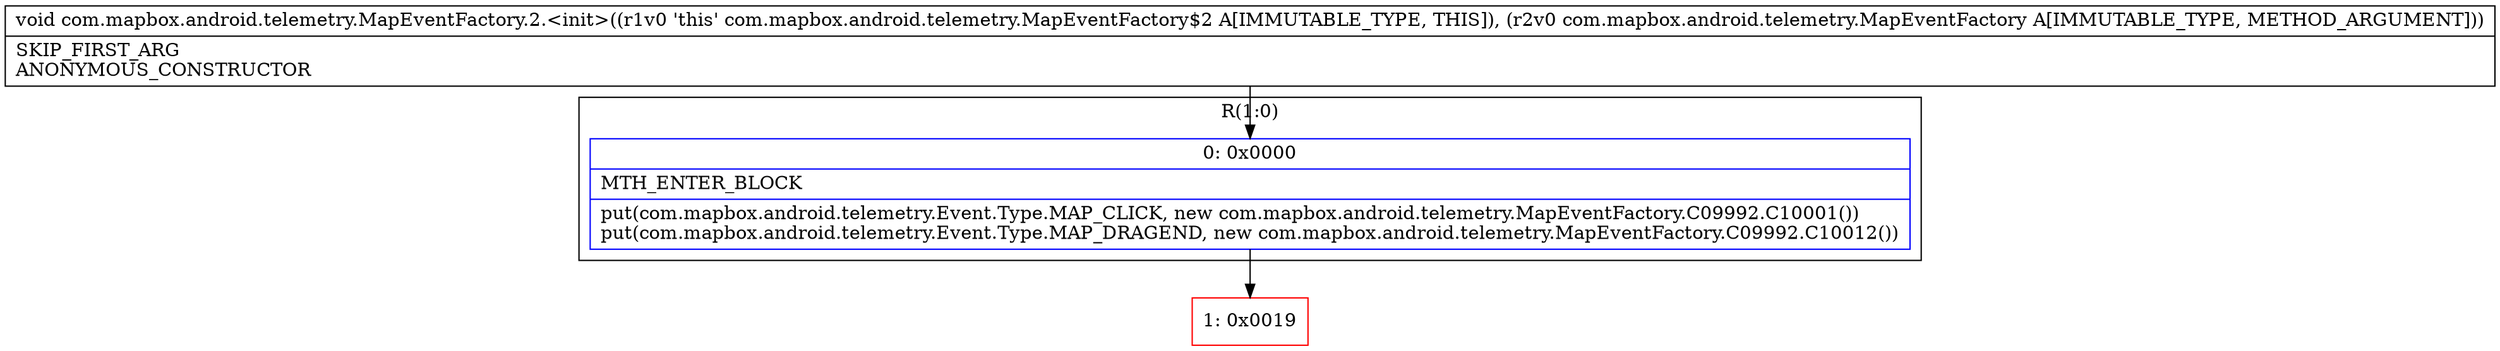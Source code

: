 digraph "CFG forcom.mapbox.android.telemetry.MapEventFactory.2.\<init\>(Lcom\/mapbox\/android\/telemetry\/MapEventFactory;)V" {
subgraph cluster_Region_1061113793 {
label = "R(1:0)";
node [shape=record,color=blue];
Node_0 [shape=record,label="{0\:\ 0x0000|MTH_ENTER_BLOCK\l|put(com.mapbox.android.telemetry.Event.Type.MAP_CLICK, new com.mapbox.android.telemetry.MapEventFactory.C09992.C10001())\lput(com.mapbox.android.telemetry.Event.Type.MAP_DRAGEND, new com.mapbox.android.telemetry.MapEventFactory.C09992.C10012())\l}"];
}
Node_1 [shape=record,color=red,label="{1\:\ 0x0019}"];
MethodNode[shape=record,label="{void com.mapbox.android.telemetry.MapEventFactory.2.\<init\>((r1v0 'this' com.mapbox.android.telemetry.MapEventFactory$2 A[IMMUTABLE_TYPE, THIS]), (r2v0 com.mapbox.android.telemetry.MapEventFactory A[IMMUTABLE_TYPE, METHOD_ARGUMENT]))  | SKIP_FIRST_ARG\lANONYMOUS_CONSTRUCTOR\l}"];
MethodNode -> Node_0;
Node_0 -> Node_1;
}

